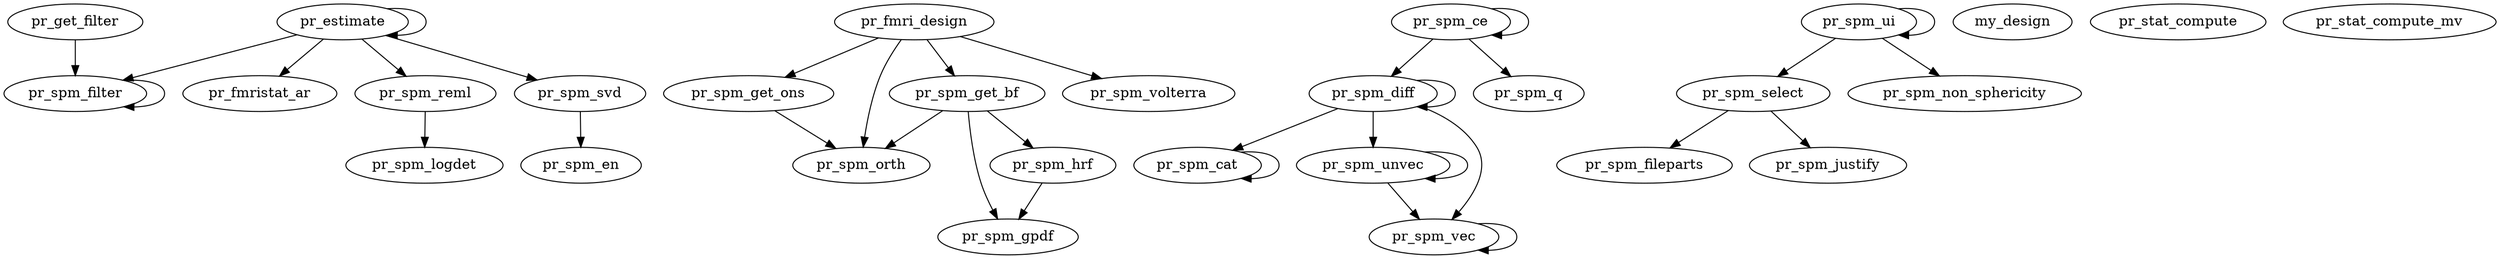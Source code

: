 /* Created by mdot for Matlab */
digraph m2html {
  pr_estimate -> pr_estimate;
  pr_estimate -> pr_fmristat_ar;
  pr_estimate -> pr_spm_filter;
  pr_estimate -> pr_spm_reml;
  pr_estimate -> pr_spm_svd;
  pr_fmri_design -> pr_spm_get_bf;
  pr_fmri_design -> pr_spm_get_ons;
  pr_fmri_design -> pr_spm_orth;
  pr_fmri_design -> pr_spm_volterra;
  pr_get_filter -> pr_spm_filter;
  pr_spm_cat -> pr_spm_cat;
  pr_spm_ce -> pr_spm_ce;
  pr_spm_ce -> pr_spm_diff;
  pr_spm_ce -> pr_spm_q;
  pr_spm_diff -> pr_spm_cat;
  pr_spm_diff -> pr_spm_diff;
  pr_spm_diff -> pr_spm_unvec;
  pr_spm_diff -> pr_spm_vec;
  pr_spm_filter -> pr_spm_filter;
  pr_spm_get_bf -> pr_spm_gpdf;
  pr_spm_get_bf -> pr_spm_hrf;
  pr_spm_get_bf -> pr_spm_orth;
  pr_spm_get_ons -> pr_spm_orth;
  pr_spm_hrf -> pr_spm_gpdf;
  pr_spm_reml -> pr_spm_logdet;
  pr_spm_select -> pr_spm_fileparts;
  pr_spm_select -> pr_spm_justify;
  pr_spm_svd -> pr_spm_en;
  pr_spm_ui -> pr_spm_non_sphericity;
  pr_spm_ui -> pr_spm_select;
  pr_spm_ui -> pr_spm_ui;
  pr_spm_unvec -> pr_spm_unvec;
  pr_spm_unvec -> pr_spm_vec;
  pr_spm_vec -> pr_spm_vec;

  my_design [URL="my_design.html"];
  pr_estimate [URL="pr_estimate.html"];
  pr_fmri_design [URL="pr_fmri_design.html"];
  pr_fmristat_ar [URL="pr_fmristat_ar.html"];
  pr_get_filter [URL="pr_get_filter.html"];
  pr_spm_cat [URL="pr_spm_cat.html"];
  pr_spm_ce [URL="pr_spm_ce.html"];
  pr_spm_diff [URL="pr_spm_diff.html"];
  pr_spm_en [URL="pr_spm_en.html"];
  pr_spm_fileparts [URL="pr_spm_fileparts.html"];
  pr_spm_filter [URL="pr_spm_filter.html"];
  pr_spm_get_bf [URL="pr_spm_get_bf.html"];
  pr_spm_get_ons [URL="pr_spm_get_ons.html"];
  pr_spm_gpdf [URL="pr_spm_gpdf.html"];
  pr_spm_hrf [URL="pr_spm_hrf.html"];
  pr_spm_justify [URL="pr_spm_justify.html"];
  pr_spm_logdet [URL="pr_spm_logdet.html"];
  pr_spm_non_sphericity [URL="pr_spm_non_sphericity.html"];
  pr_spm_orth [URL="pr_spm_orth.html"];
  pr_spm_q [URL="pr_spm_q.html"];
  pr_spm_reml [URL="pr_spm_reml.html"];
  pr_spm_select [URL="pr_spm_select.html"];
  pr_spm_svd [URL="pr_spm_svd.html"];
  pr_spm_ui [URL="pr_spm_ui.html"];
  pr_spm_unvec [URL="pr_spm_unvec.html"];
  pr_spm_vec [URL="pr_spm_vec.html"];
  pr_spm_volterra [URL="pr_spm_volterra.html"];
  pr_stat_compute [URL="pr_stat_compute.html"];
  pr_stat_compute_mv [URL="pr_stat_compute_mv.html"];
}
